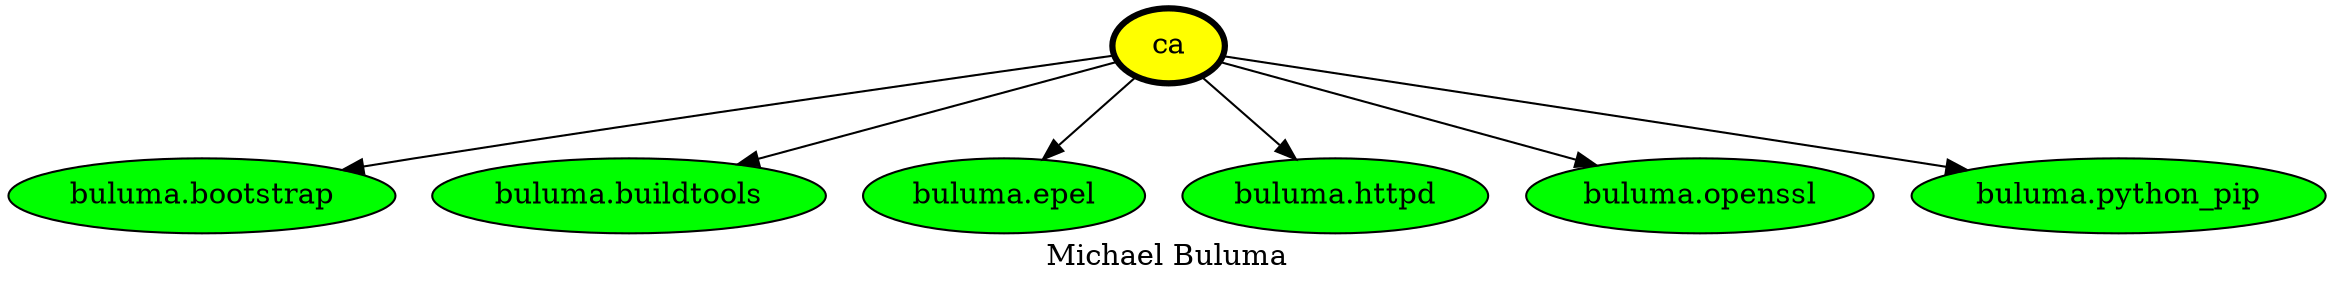 digraph PhiloDilemma {
  label = "Michael Buluma" ;
  overlap=false
  {
    "ca" [fillcolor=yellow style=filled penwidth=3]
    "buluma.bootstrap" [fillcolor=green style=filled]
    "buluma.buildtools" [fillcolor=green style=filled]
    "buluma.epel" [fillcolor=green style=filled]
    "buluma.httpd" [fillcolor=green style=filled]
    "buluma.openssl" [fillcolor=green style=filled]
    "buluma.python_pip" [fillcolor=green style=filled]
  }
  "ca" -> "buluma.bootstrap"
  "ca" -> "buluma.buildtools"
  "ca" -> "buluma.epel"
  "ca" -> "buluma.httpd"
  "ca" -> "buluma.openssl"
  "ca" -> "buluma.python_pip"
}
